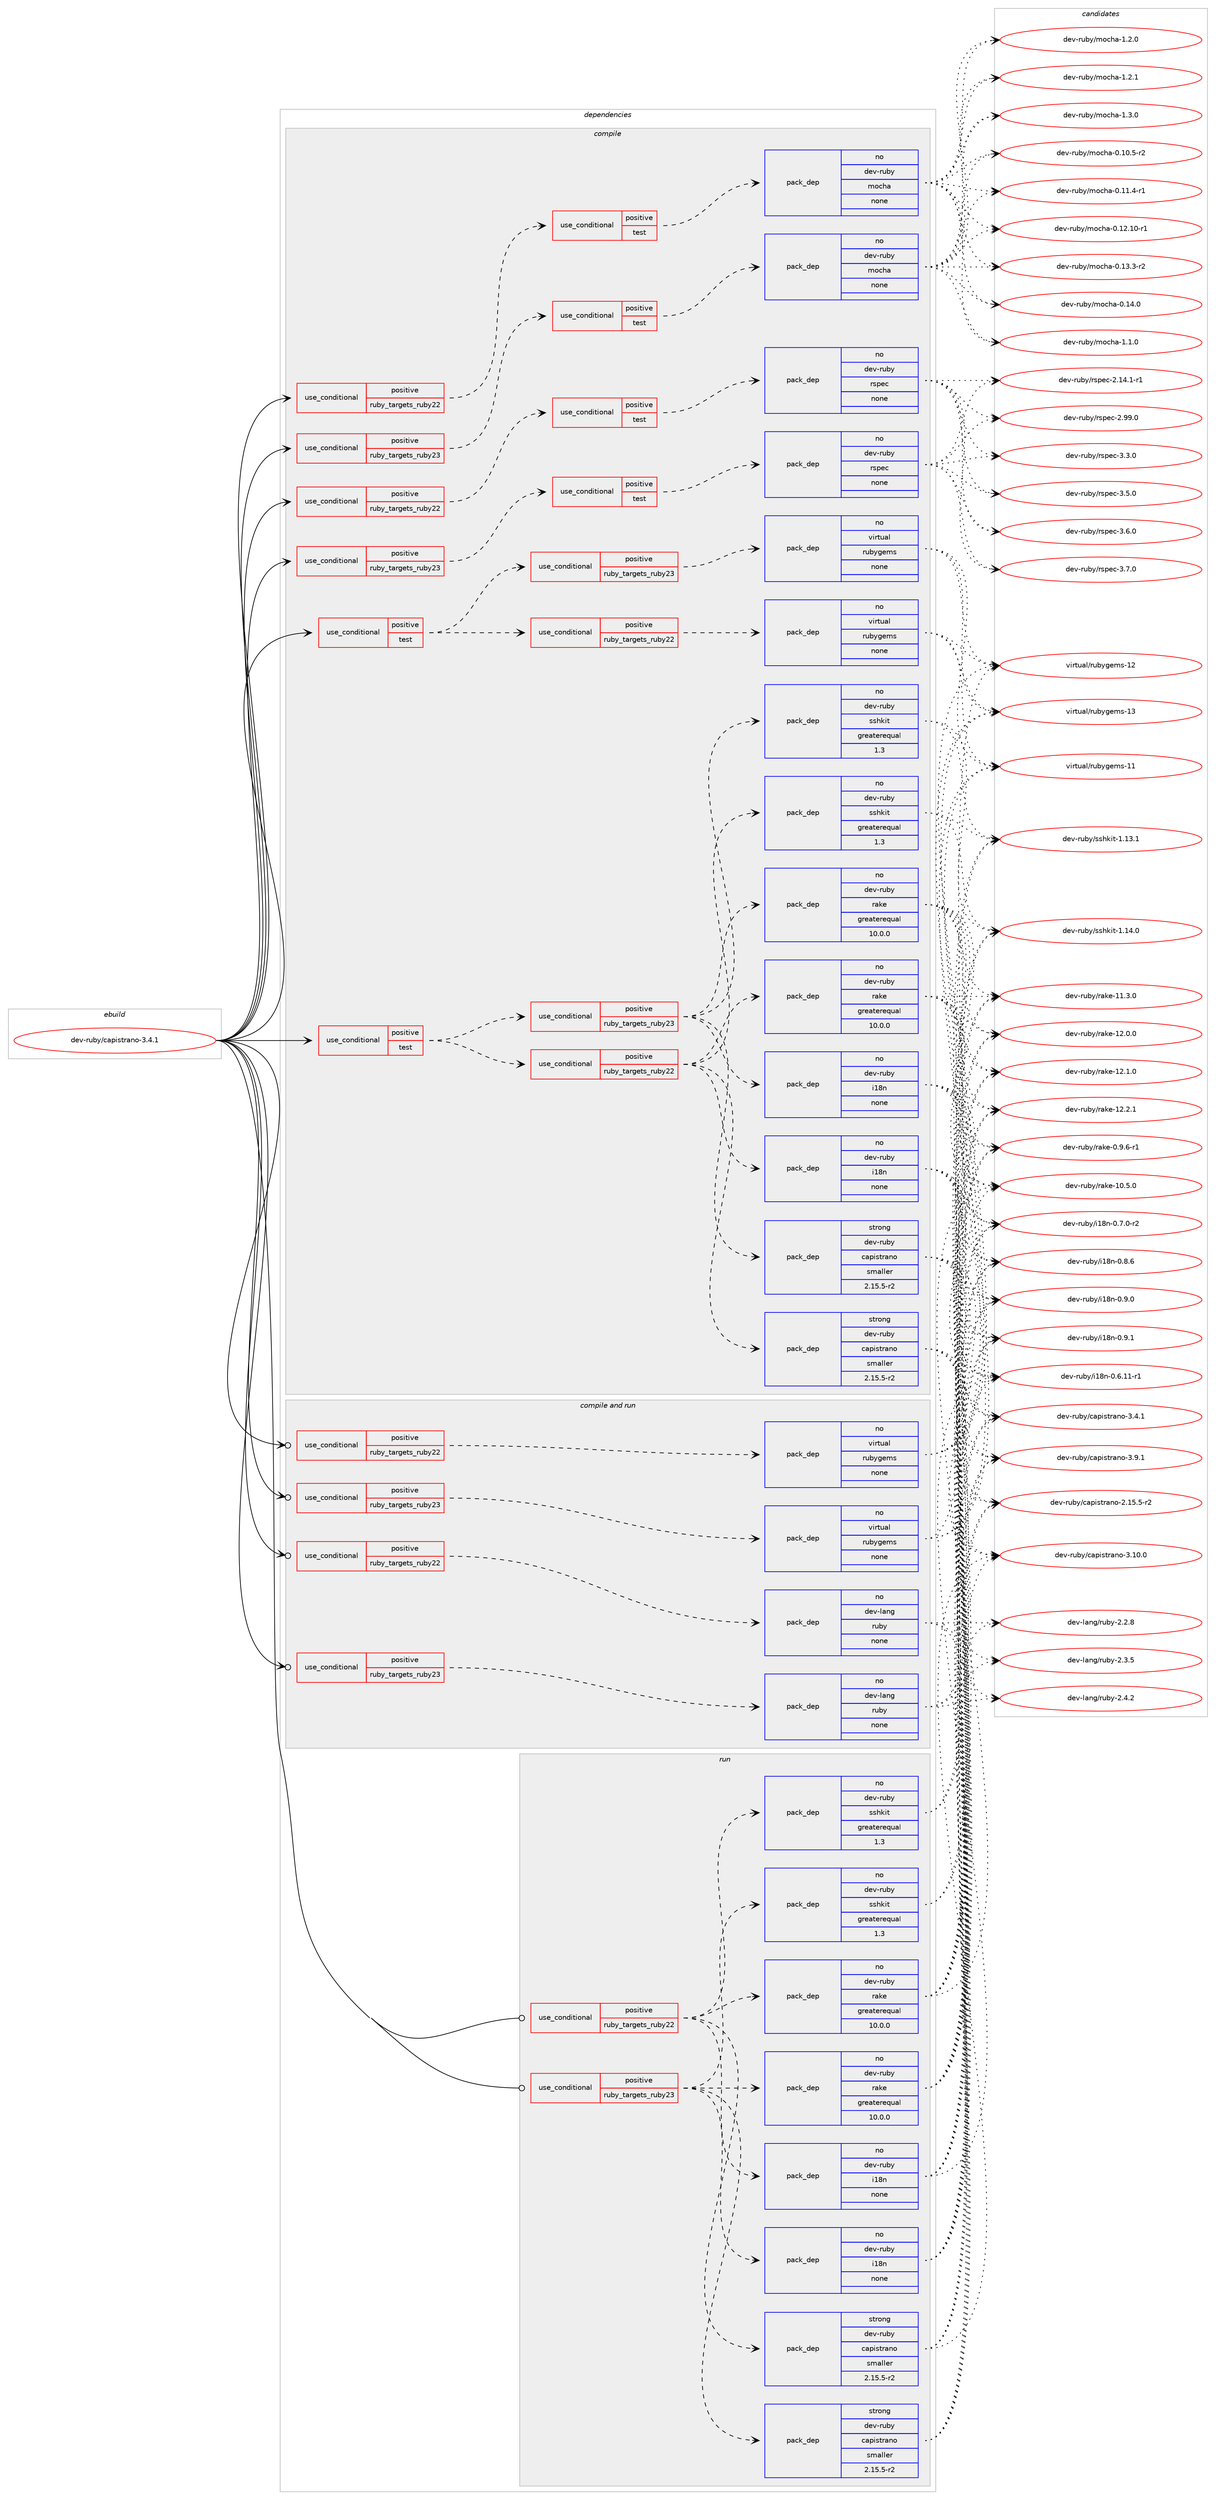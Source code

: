 digraph prolog {

# *************
# Graph options
# *************

newrank=true;
concentrate=true;
compound=true;
graph [rankdir=LR,fontname=Helvetica,fontsize=10,ranksep=1.5];#, ranksep=2.5, nodesep=0.2];
edge  [arrowhead=vee];
node  [fontname=Helvetica,fontsize=10];

# **********
# The ebuild
# **********

subgraph cluster_leftcol {
color=gray;
rank=same;
label=<<i>ebuild</i>>;
id [label="dev-ruby/capistrano-3.4.1", color=red, width=4, href="../dev-ruby/capistrano-3.4.1.svg"];
}

# ****************
# The dependencies
# ****************

subgraph cluster_midcol {
color=gray;
label=<<i>dependencies</i>>;
subgraph cluster_compile {
fillcolor="#eeeeee";
style=filled;
label=<<i>compile</i>>;
subgraph cond53463 {
dependency231636 [label=<<TABLE BORDER="0" CELLBORDER="1" CELLSPACING="0" CELLPADDING="4"><TR><TD ROWSPAN="3" CELLPADDING="10">use_conditional</TD></TR><TR><TD>positive</TD></TR><TR><TD>ruby_targets_ruby22</TD></TR></TABLE>>, shape=none, color=red];
subgraph cond53464 {
dependency231637 [label=<<TABLE BORDER="0" CELLBORDER="1" CELLSPACING="0" CELLPADDING="4"><TR><TD ROWSPAN="3" CELLPADDING="10">use_conditional</TD></TR><TR><TD>positive</TD></TR><TR><TD>test</TD></TR></TABLE>>, shape=none, color=red];
subgraph pack174099 {
dependency231638 [label=<<TABLE BORDER="0" CELLBORDER="1" CELLSPACING="0" CELLPADDING="4" WIDTH="220"><TR><TD ROWSPAN="6" CELLPADDING="30">pack_dep</TD></TR><TR><TD WIDTH="110">no</TD></TR><TR><TD>dev-ruby</TD></TR><TR><TD>mocha</TD></TR><TR><TD>none</TD></TR><TR><TD></TD></TR></TABLE>>, shape=none, color=blue];
}
dependency231637:e -> dependency231638:w [weight=20,style="dashed",arrowhead="vee"];
}
dependency231636:e -> dependency231637:w [weight=20,style="dashed",arrowhead="vee"];
}
id:e -> dependency231636:w [weight=20,style="solid",arrowhead="vee"];
subgraph cond53465 {
dependency231639 [label=<<TABLE BORDER="0" CELLBORDER="1" CELLSPACING="0" CELLPADDING="4"><TR><TD ROWSPAN="3" CELLPADDING="10">use_conditional</TD></TR><TR><TD>positive</TD></TR><TR><TD>ruby_targets_ruby22</TD></TR></TABLE>>, shape=none, color=red];
subgraph cond53466 {
dependency231640 [label=<<TABLE BORDER="0" CELLBORDER="1" CELLSPACING="0" CELLPADDING="4"><TR><TD ROWSPAN="3" CELLPADDING="10">use_conditional</TD></TR><TR><TD>positive</TD></TR><TR><TD>test</TD></TR></TABLE>>, shape=none, color=red];
subgraph pack174100 {
dependency231641 [label=<<TABLE BORDER="0" CELLBORDER="1" CELLSPACING="0" CELLPADDING="4" WIDTH="220"><TR><TD ROWSPAN="6" CELLPADDING="30">pack_dep</TD></TR><TR><TD WIDTH="110">no</TD></TR><TR><TD>dev-ruby</TD></TR><TR><TD>rspec</TD></TR><TR><TD>none</TD></TR><TR><TD></TD></TR></TABLE>>, shape=none, color=blue];
}
dependency231640:e -> dependency231641:w [weight=20,style="dashed",arrowhead="vee"];
}
dependency231639:e -> dependency231640:w [weight=20,style="dashed",arrowhead="vee"];
}
id:e -> dependency231639:w [weight=20,style="solid",arrowhead="vee"];
subgraph cond53467 {
dependency231642 [label=<<TABLE BORDER="0" CELLBORDER="1" CELLSPACING="0" CELLPADDING="4"><TR><TD ROWSPAN="3" CELLPADDING="10">use_conditional</TD></TR><TR><TD>positive</TD></TR><TR><TD>ruby_targets_ruby23</TD></TR></TABLE>>, shape=none, color=red];
subgraph cond53468 {
dependency231643 [label=<<TABLE BORDER="0" CELLBORDER="1" CELLSPACING="0" CELLPADDING="4"><TR><TD ROWSPAN="3" CELLPADDING="10">use_conditional</TD></TR><TR><TD>positive</TD></TR><TR><TD>test</TD></TR></TABLE>>, shape=none, color=red];
subgraph pack174101 {
dependency231644 [label=<<TABLE BORDER="0" CELLBORDER="1" CELLSPACING="0" CELLPADDING="4" WIDTH="220"><TR><TD ROWSPAN="6" CELLPADDING="30">pack_dep</TD></TR><TR><TD WIDTH="110">no</TD></TR><TR><TD>dev-ruby</TD></TR><TR><TD>mocha</TD></TR><TR><TD>none</TD></TR><TR><TD></TD></TR></TABLE>>, shape=none, color=blue];
}
dependency231643:e -> dependency231644:w [weight=20,style="dashed",arrowhead="vee"];
}
dependency231642:e -> dependency231643:w [weight=20,style="dashed",arrowhead="vee"];
}
id:e -> dependency231642:w [weight=20,style="solid",arrowhead="vee"];
subgraph cond53469 {
dependency231645 [label=<<TABLE BORDER="0" CELLBORDER="1" CELLSPACING="0" CELLPADDING="4"><TR><TD ROWSPAN="3" CELLPADDING="10">use_conditional</TD></TR><TR><TD>positive</TD></TR><TR><TD>ruby_targets_ruby23</TD></TR></TABLE>>, shape=none, color=red];
subgraph cond53470 {
dependency231646 [label=<<TABLE BORDER="0" CELLBORDER="1" CELLSPACING="0" CELLPADDING="4"><TR><TD ROWSPAN="3" CELLPADDING="10">use_conditional</TD></TR><TR><TD>positive</TD></TR><TR><TD>test</TD></TR></TABLE>>, shape=none, color=red];
subgraph pack174102 {
dependency231647 [label=<<TABLE BORDER="0" CELLBORDER="1" CELLSPACING="0" CELLPADDING="4" WIDTH="220"><TR><TD ROWSPAN="6" CELLPADDING="30">pack_dep</TD></TR><TR><TD WIDTH="110">no</TD></TR><TR><TD>dev-ruby</TD></TR><TR><TD>rspec</TD></TR><TR><TD>none</TD></TR><TR><TD></TD></TR></TABLE>>, shape=none, color=blue];
}
dependency231646:e -> dependency231647:w [weight=20,style="dashed",arrowhead="vee"];
}
dependency231645:e -> dependency231646:w [weight=20,style="dashed",arrowhead="vee"];
}
id:e -> dependency231645:w [weight=20,style="solid",arrowhead="vee"];
subgraph cond53471 {
dependency231648 [label=<<TABLE BORDER="0" CELLBORDER="1" CELLSPACING="0" CELLPADDING="4"><TR><TD ROWSPAN="3" CELLPADDING="10">use_conditional</TD></TR><TR><TD>positive</TD></TR><TR><TD>test</TD></TR></TABLE>>, shape=none, color=red];
subgraph cond53472 {
dependency231649 [label=<<TABLE BORDER="0" CELLBORDER="1" CELLSPACING="0" CELLPADDING="4"><TR><TD ROWSPAN="3" CELLPADDING="10">use_conditional</TD></TR><TR><TD>positive</TD></TR><TR><TD>ruby_targets_ruby22</TD></TR></TABLE>>, shape=none, color=red];
subgraph pack174103 {
dependency231650 [label=<<TABLE BORDER="0" CELLBORDER="1" CELLSPACING="0" CELLPADDING="4" WIDTH="220"><TR><TD ROWSPAN="6" CELLPADDING="30">pack_dep</TD></TR><TR><TD WIDTH="110">no</TD></TR><TR><TD>dev-ruby</TD></TR><TR><TD>sshkit</TD></TR><TR><TD>greaterequal</TD></TR><TR><TD>1.3</TD></TR></TABLE>>, shape=none, color=blue];
}
dependency231649:e -> dependency231650:w [weight=20,style="dashed",arrowhead="vee"];
subgraph pack174104 {
dependency231651 [label=<<TABLE BORDER="0" CELLBORDER="1" CELLSPACING="0" CELLPADDING="4" WIDTH="220"><TR><TD ROWSPAN="6" CELLPADDING="30">pack_dep</TD></TR><TR><TD WIDTH="110">no</TD></TR><TR><TD>dev-ruby</TD></TR><TR><TD>rake</TD></TR><TR><TD>greaterequal</TD></TR><TR><TD>10.0.0</TD></TR></TABLE>>, shape=none, color=blue];
}
dependency231649:e -> dependency231651:w [weight=20,style="dashed",arrowhead="vee"];
subgraph pack174105 {
dependency231652 [label=<<TABLE BORDER="0" CELLBORDER="1" CELLSPACING="0" CELLPADDING="4" WIDTH="220"><TR><TD ROWSPAN="6" CELLPADDING="30">pack_dep</TD></TR><TR><TD WIDTH="110">no</TD></TR><TR><TD>dev-ruby</TD></TR><TR><TD>i18n</TD></TR><TR><TD>none</TD></TR><TR><TD></TD></TR></TABLE>>, shape=none, color=blue];
}
dependency231649:e -> dependency231652:w [weight=20,style="dashed",arrowhead="vee"];
subgraph pack174106 {
dependency231653 [label=<<TABLE BORDER="0" CELLBORDER="1" CELLSPACING="0" CELLPADDING="4" WIDTH="220"><TR><TD ROWSPAN="6" CELLPADDING="30">pack_dep</TD></TR><TR><TD WIDTH="110">strong</TD></TR><TR><TD>dev-ruby</TD></TR><TR><TD>capistrano</TD></TR><TR><TD>smaller</TD></TR><TR><TD>2.15.5-r2</TD></TR></TABLE>>, shape=none, color=blue];
}
dependency231649:e -> dependency231653:w [weight=20,style="dashed",arrowhead="vee"];
}
dependency231648:e -> dependency231649:w [weight=20,style="dashed",arrowhead="vee"];
subgraph cond53473 {
dependency231654 [label=<<TABLE BORDER="0" CELLBORDER="1" CELLSPACING="0" CELLPADDING="4"><TR><TD ROWSPAN="3" CELLPADDING="10">use_conditional</TD></TR><TR><TD>positive</TD></TR><TR><TD>ruby_targets_ruby23</TD></TR></TABLE>>, shape=none, color=red];
subgraph pack174107 {
dependency231655 [label=<<TABLE BORDER="0" CELLBORDER="1" CELLSPACING="0" CELLPADDING="4" WIDTH="220"><TR><TD ROWSPAN="6" CELLPADDING="30">pack_dep</TD></TR><TR><TD WIDTH="110">no</TD></TR><TR><TD>dev-ruby</TD></TR><TR><TD>sshkit</TD></TR><TR><TD>greaterequal</TD></TR><TR><TD>1.3</TD></TR></TABLE>>, shape=none, color=blue];
}
dependency231654:e -> dependency231655:w [weight=20,style="dashed",arrowhead="vee"];
subgraph pack174108 {
dependency231656 [label=<<TABLE BORDER="0" CELLBORDER="1" CELLSPACING="0" CELLPADDING="4" WIDTH="220"><TR><TD ROWSPAN="6" CELLPADDING="30">pack_dep</TD></TR><TR><TD WIDTH="110">no</TD></TR><TR><TD>dev-ruby</TD></TR><TR><TD>rake</TD></TR><TR><TD>greaterequal</TD></TR><TR><TD>10.0.0</TD></TR></TABLE>>, shape=none, color=blue];
}
dependency231654:e -> dependency231656:w [weight=20,style="dashed",arrowhead="vee"];
subgraph pack174109 {
dependency231657 [label=<<TABLE BORDER="0" CELLBORDER="1" CELLSPACING="0" CELLPADDING="4" WIDTH="220"><TR><TD ROWSPAN="6" CELLPADDING="30">pack_dep</TD></TR><TR><TD WIDTH="110">no</TD></TR><TR><TD>dev-ruby</TD></TR><TR><TD>i18n</TD></TR><TR><TD>none</TD></TR><TR><TD></TD></TR></TABLE>>, shape=none, color=blue];
}
dependency231654:e -> dependency231657:w [weight=20,style="dashed",arrowhead="vee"];
subgraph pack174110 {
dependency231658 [label=<<TABLE BORDER="0" CELLBORDER="1" CELLSPACING="0" CELLPADDING="4" WIDTH="220"><TR><TD ROWSPAN="6" CELLPADDING="30">pack_dep</TD></TR><TR><TD WIDTH="110">strong</TD></TR><TR><TD>dev-ruby</TD></TR><TR><TD>capistrano</TD></TR><TR><TD>smaller</TD></TR><TR><TD>2.15.5-r2</TD></TR></TABLE>>, shape=none, color=blue];
}
dependency231654:e -> dependency231658:w [weight=20,style="dashed",arrowhead="vee"];
}
dependency231648:e -> dependency231654:w [weight=20,style="dashed",arrowhead="vee"];
}
id:e -> dependency231648:w [weight=20,style="solid",arrowhead="vee"];
subgraph cond53474 {
dependency231659 [label=<<TABLE BORDER="0" CELLBORDER="1" CELLSPACING="0" CELLPADDING="4"><TR><TD ROWSPAN="3" CELLPADDING="10">use_conditional</TD></TR><TR><TD>positive</TD></TR><TR><TD>test</TD></TR></TABLE>>, shape=none, color=red];
subgraph cond53475 {
dependency231660 [label=<<TABLE BORDER="0" CELLBORDER="1" CELLSPACING="0" CELLPADDING="4"><TR><TD ROWSPAN="3" CELLPADDING="10">use_conditional</TD></TR><TR><TD>positive</TD></TR><TR><TD>ruby_targets_ruby22</TD></TR></TABLE>>, shape=none, color=red];
subgraph pack174111 {
dependency231661 [label=<<TABLE BORDER="0" CELLBORDER="1" CELLSPACING="0" CELLPADDING="4" WIDTH="220"><TR><TD ROWSPAN="6" CELLPADDING="30">pack_dep</TD></TR><TR><TD WIDTH="110">no</TD></TR><TR><TD>virtual</TD></TR><TR><TD>rubygems</TD></TR><TR><TD>none</TD></TR><TR><TD></TD></TR></TABLE>>, shape=none, color=blue];
}
dependency231660:e -> dependency231661:w [weight=20,style="dashed",arrowhead="vee"];
}
dependency231659:e -> dependency231660:w [weight=20,style="dashed",arrowhead="vee"];
subgraph cond53476 {
dependency231662 [label=<<TABLE BORDER="0" CELLBORDER="1" CELLSPACING="0" CELLPADDING="4"><TR><TD ROWSPAN="3" CELLPADDING="10">use_conditional</TD></TR><TR><TD>positive</TD></TR><TR><TD>ruby_targets_ruby23</TD></TR></TABLE>>, shape=none, color=red];
subgraph pack174112 {
dependency231663 [label=<<TABLE BORDER="0" CELLBORDER="1" CELLSPACING="0" CELLPADDING="4" WIDTH="220"><TR><TD ROWSPAN="6" CELLPADDING="30">pack_dep</TD></TR><TR><TD WIDTH="110">no</TD></TR><TR><TD>virtual</TD></TR><TR><TD>rubygems</TD></TR><TR><TD>none</TD></TR><TR><TD></TD></TR></TABLE>>, shape=none, color=blue];
}
dependency231662:e -> dependency231663:w [weight=20,style="dashed",arrowhead="vee"];
}
dependency231659:e -> dependency231662:w [weight=20,style="dashed",arrowhead="vee"];
}
id:e -> dependency231659:w [weight=20,style="solid",arrowhead="vee"];
}
subgraph cluster_compileandrun {
fillcolor="#eeeeee";
style=filled;
label=<<i>compile and run</i>>;
subgraph cond53477 {
dependency231664 [label=<<TABLE BORDER="0" CELLBORDER="1" CELLSPACING="0" CELLPADDING="4"><TR><TD ROWSPAN="3" CELLPADDING="10">use_conditional</TD></TR><TR><TD>positive</TD></TR><TR><TD>ruby_targets_ruby22</TD></TR></TABLE>>, shape=none, color=red];
subgraph pack174113 {
dependency231665 [label=<<TABLE BORDER="0" CELLBORDER="1" CELLSPACING="0" CELLPADDING="4" WIDTH="220"><TR><TD ROWSPAN="6" CELLPADDING="30">pack_dep</TD></TR><TR><TD WIDTH="110">no</TD></TR><TR><TD>dev-lang</TD></TR><TR><TD>ruby</TD></TR><TR><TD>none</TD></TR><TR><TD></TD></TR></TABLE>>, shape=none, color=blue];
}
dependency231664:e -> dependency231665:w [weight=20,style="dashed",arrowhead="vee"];
}
id:e -> dependency231664:w [weight=20,style="solid",arrowhead="odotvee"];
subgraph cond53478 {
dependency231666 [label=<<TABLE BORDER="0" CELLBORDER="1" CELLSPACING="0" CELLPADDING="4"><TR><TD ROWSPAN="3" CELLPADDING="10">use_conditional</TD></TR><TR><TD>positive</TD></TR><TR><TD>ruby_targets_ruby22</TD></TR></TABLE>>, shape=none, color=red];
subgraph pack174114 {
dependency231667 [label=<<TABLE BORDER="0" CELLBORDER="1" CELLSPACING="0" CELLPADDING="4" WIDTH="220"><TR><TD ROWSPAN="6" CELLPADDING="30">pack_dep</TD></TR><TR><TD WIDTH="110">no</TD></TR><TR><TD>virtual</TD></TR><TR><TD>rubygems</TD></TR><TR><TD>none</TD></TR><TR><TD></TD></TR></TABLE>>, shape=none, color=blue];
}
dependency231666:e -> dependency231667:w [weight=20,style="dashed",arrowhead="vee"];
}
id:e -> dependency231666:w [weight=20,style="solid",arrowhead="odotvee"];
subgraph cond53479 {
dependency231668 [label=<<TABLE BORDER="0" CELLBORDER="1" CELLSPACING="0" CELLPADDING="4"><TR><TD ROWSPAN="3" CELLPADDING="10">use_conditional</TD></TR><TR><TD>positive</TD></TR><TR><TD>ruby_targets_ruby23</TD></TR></TABLE>>, shape=none, color=red];
subgraph pack174115 {
dependency231669 [label=<<TABLE BORDER="0" CELLBORDER="1" CELLSPACING="0" CELLPADDING="4" WIDTH="220"><TR><TD ROWSPAN="6" CELLPADDING="30">pack_dep</TD></TR><TR><TD WIDTH="110">no</TD></TR><TR><TD>dev-lang</TD></TR><TR><TD>ruby</TD></TR><TR><TD>none</TD></TR><TR><TD></TD></TR></TABLE>>, shape=none, color=blue];
}
dependency231668:e -> dependency231669:w [weight=20,style="dashed",arrowhead="vee"];
}
id:e -> dependency231668:w [weight=20,style="solid",arrowhead="odotvee"];
subgraph cond53480 {
dependency231670 [label=<<TABLE BORDER="0" CELLBORDER="1" CELLSPACING="0" CELLPADDING="4"><TR><TD ROWSPAN="3" CELLPADDING="10">use_conditional</TD></TR><TR><TD>positive</TD></TR><TR><TD>ruby_targets_ruby23</TD></TR></TABLE>>, shape=none, color=red];
subgraph pack174116 {
dependency231671 [label=<<TABLE BORDER="0" CELLBORDER="1" CELLSPACING="0" CELLPADDING="4" WIDTH="220"><TR><TD ROWSPAN="6" CELLPADDING="30">pack_dep</TD></TR><TR><TD WIDTH="110">no</TD></TR><TR><TD>virtual</TD></TR><TR><TD>rubygems</TD></TR><TR><TD>none</TD></TR><TR><TD></TD></TR></TABLE>>, shape=none, color=blue];
}
dependency231670:e -> dependency231671:w [weight=20,style="dashed",arrowhead="vee"];
}
id:e -> dependency231670:w [weight=20,style="solid",arrowhead="odotvee"];
}
subgraph cluster_run {
fillcolor="#eeeeee";
style=filled;
label=<<i>run</i>>;
subgraph cond53481 {
dependency231672 [label=<<TABLE BORDER="0" CELLBORDER="1" CELLSPACING="0" CELLPADDING="4"><TR><TD ROWSPAN="3" CELLPADDING="10">use_conditional</TD></TR><TR><TD>positive</TD></TR><TR><TD>ruby_targets_ruby22</TD></TR></TABLE>>, shape=none, color=red];
subgraph pack174117 {
dependency231673 [label=<<TABLE BORDER="0" CELLBORDER="1" CELLSPACING="0" CELLPADDING="4" WIDTH="220"><TR><TD ROWSPAN="6" CELLPADDING="30">pack_dep</TD></TR><TR><TD WIDTH="110">no</TD></TR><TR><TD>dev-ruby</TD></TR><TR><TD>sshkit</TD></TR><TR><TD>greaterequal</TD></TR><TR><TD>1.3</TD></TR></TABLE>>, shape=none, color=blue];
}
dependency231672:e -> dependency231673:w [weight=20,style="dashed",arrowhead="vee"];
subgraph pack174118 {
dependency231674 [label=<<TABLE BORDER="0" CELLBORDER="1" CELLSPACING="0" CELLPADDING="4" WIDTH="220"><TR><TD ROWSPAN="6" CELLPADDING="30">pack_dep</TD></TR><TR><TD WIDTH="110">no</TD></TR><TR><TD>dev-ruby</TD></TR><TR><TD>rake</TD></TR><TR><TD>greaterequal</TD></TR><TR><TD>10.0.0</TD></TR></TABLE>>, shape=none, color=blue];
}
dependency231672:e -> dependency231674:w [weight=20,style="dashed",arrowhead="vee"];
subgraph pack174119 {
dependency231675 [label=<<TABLE BORDER="0" CELLBORDER="1" CELLSPACING="0" CELLPADDING="4" WIDTH="220"><TR><TD ROWSPAN="6" CELLPADDING="30">pack_dep</TD></TR><TR><TD WIDTH="110">no</TD></TR><TR><TD>dev-ruby</TD></TR><TR><TD>i18n</TD></TR><TR><TD>none</TD></TR><TR><TD></TD></TR></TABLE>>, shape=none, color=blue];
}
dependency231672:e -> dependency231675:w [weight=20,style="dashed",arrowhead="vee"];
subgraph pack174120 {
dependency231676 [label=<<TABLE BORDER="0" CELLBORDER="1" CELLSPACING="0" CELLPADDING="4" WIDTH="220"><TR><TD ROWSPAN="6" CELLPADDING="30">pack_dep</TD></TR><TR><TD WIDTH="110">strong</TD></TR><TR><TD>dev-ruby</TD></TR><TR><TD>capistrano</TD></TR><TR><TD>smaller</TD></TR><TR><TD>2.15.5-r2</TD></TR></TABLE>>, shape=none, color=blue];
}
dependency231672:e -> dependency231676:w [weight=20,style="dashed",arrowhead="vee"];
}
id:e -> dependency231672:w [weight=20,style="solid",arrowhead="odot"];
subgraph cond53482 {
dependency231677 [label=<<TABLE BORDER="0" CELLBORDER="1" CELLSPACING="0" CELLPADDING="4"><TR><TD ROWSPAN="3" CELLPADDING="10">use_conditional</TD></TR><TR><TD>positive</TD></TR><TR><TD>ruby_targets_ruby23</TD></TR></TABLE>>, shape=none, color=red];
subgraph pack174121 {
dependency231678 [label=<<TABLE BORDER="0" CELLBORDER="1" CELLSPACING="0" CELLPADDING="4" WIDTH="220"><TR><TD ROWSPAN="6" CELLPADDING="30">pack_dep</TD></TR><TR><TD WIDTH="110">no</TD></TR><TR><TD>dev-ruby</TD></TR><TR><TD>sshkit</TD></TR><TR><TD>greaterequal</TD></TR><TR><TD>1.3</TD></TR></TABLE>>, shape=none, color=blue];
}
dependency231677:e -> dependency231678:w [weight=20,style="dashed",arrowhead="vee"];
subgraph pack174122 {
dependency231679 [label=<<TABLE BORDER="0" CELLBORDER="1" CELLSPACING="0" CELLPADDING="4" WIDTH="220"><TR><TD ROWSPAN="6" CELLPADDING="30">pack_dep</TD></TR><TR><TD WIDTH="110">no</TD></TR><TR><TD>dev-ruby</TD></TR><TR><TD>rake</TD></TR><TR><TD>greaterequal</TD></TR><TR><TD>10.0.0</TD></TR></TABLE>>, shape=none, color=blue];
}
dependency231677:e -> dependency231679:w [weight=20,style="dashed",arrowhead="vee"];
subgraph pack174123 {
dependency231680 [label=<<TABLE BORDER="0" CELLBORDER="1" CELLSPACING="0" CELLPADDING="4" WIDTH="220"><TR><TD ROWSPAN="6" CELLPADDING="30">pack_dep</TD></TR><TR><TD WIDTH="110">no</TD></TR><TR><TD>dev-ruby</TD></TR><TR><TD>i18n</TD></TR><TR><TD>none</TD></TR><TR><TD></TD></TR></TABLE>>, shape=none, color=blue];
}
dependency231677:e -> dependency231680:w [weight=20,style="dashed",arrowhead="vee"];
subgraph pack174124 {
dependency231681 [label=<<TABLE BORDER="0" CELLBORDER="1" CELLSPACING="0" CELLPADDING="4" WIDTH="220"><TR><TD ROWSPAN="6" CELLPADDING="30">pack_dep</TD></TR><TR><TD WIDTH="110">strong</TD></TR><TR><TD>dev-ruby</TD></TR><TR><TD>capistrano</TD></TR><TR><TD>smaller</TD></TR><TR><TD>2.15.5-r2</TD></TR></TABLE>>, shape=none, color=blue];
}
dependency231677:e -> dependency231681:w [weight=20,style="dashed",arrowhead="vee"];
}
id:e -> dependency231677:w [weight=20,style="solid",arrowhead="odot"];
}
}

# **************
# The candidates
# **************

subgraph cluster_choices {
rank=same;
color=gray;
label=<<i>candidates</i>>;

subgraph choice174099 {
color=black;
nodesep=1;
choice1001011184511411798121471091119910497454846494846534511450 [label="dev-ruby/mocha-0.10.5-r2", color=red, width=4,href="../dev-ruby/mocha-0.10.5-r2.svg"];
choice1001011184511411798121471091119910497454846494946524511449 [label="dev-ruby/mocha-0.11.4-r1", color=red, width=4,href="../dev-ruby/mocha-0.11.4-r1.svg"];
choice100101118451141179812147109111991049745484649504649484511449 [label="dev-ruby/mocha-0.12.10-r1", color=red, width=4,href="../dev-ruby/mocha-0.12.10-r1.svg"];
choice1001011184511411798121471091119910497454846495146514511450 [label="dev-ruby/mocha-0.13.3-r2", color=red, width=4,href="../dev-ruby/mocha-0.13.3-r2.svg"];
choice100101118451141179812147109111991049745484649524648 [label="dev-ruby/mocha-0.14.0", color=red, width=4,href="../dev-ruby/mocha-0.14.0.svg"];
choice1001011184511411798121471091119910497454946494648 [label="dev-ruby/mocha-1.1.0", color=red, width=4,href="../dev-ruby/mocha-1.1.0.svg"];
choice1001011184511411798121471091119910497454946504648 [label="dev-ruby/mocha-1.2.0", color=red, width=4,href="../dev-ruby/mocha-1.2.0.svg"];
choice1001011184511411798121471091119910497454946504649 [label="dev-ruby/mocha-1.2.1", color=red, width=4,href="../dev-ruby/mocha-1.2.1.svg"];
choice1001011184511411798121471091119910497454946514648 [label="dev-ruby/mocha-1.3.0", color=red, width=4,href="../dev-ruby/mocha-1.3.0.svg"];
dependency231638:e -> choice1001011184511411798121471091119910497454846494846534511450:w [style=dotted,weight="100"];
dependency231638:e -> choice1001011184511411798121471091119910497454846494946524511449:w [style=dotted,weight="100"];
dependency231638:e -> choice100101118451141179812147109111991049745484649504649484511449:w [style=dotted,weight="100"];
dependency231638:e -> choice1001011184511411798121471091119910497454846495146514511450:w [style=dotted,weight="100"];
dependency231638:e -> choice100101118451141179812147109111991049745484649524648:w [style=dotted,weight="100"];
dependency231638:e -> choice1001011184511411798121471091119910497454946494648:w [style=dotted,weight="100"];
dependency231638:e -> choice1001011184511411798121471091119910497454946504648:w [style=dotted,weight="100"];
dependency231638:e -> choice1001011184511411798121471091119910497454946504649:w [style=dotted,weight="100"];
dependency231638:e -> choice1001011184511411798121471091119910497454946514648:w [style=dotted,weight="100"];
}
subgraph choice174100 {
color=black;
nodesep=1;
choice10010111845114117981214711411511210199455046495246494511449 [label="dev-ruby/rspec-2.14.1-r1", color=red, width=4,href="../dev-ruby/rspec-2.14.1-r1.svg"];
choice1001011184511411798121471141151121019945504657574648 [label="dev-ruby/rspec-2.99.0", color=red, width=4,href="../dev-ruby/rspec-2.99.0.svg"];
choice10010111845114117981214711411511210199455146514648 [label="dev-ruby/rspec-3.3.0", color=red, width=4,href="../dev-ruby/rspec-3.3.0.svg"];
choice10010111845114117981214711411511210199455146534648 [label="dev-ruby/rspec-3.5.0", color=red, width=4,href="../dev-ruby/rspec-3.5.0.svg"];
choice10010111845114117981214711411511210199455146544648 [label="dev-ruby/rspec-3.6.0", color=red, width=4,href="../dev-ruby/rspec-3.6.0.svg"];
choice10010111845114117981214711411511210199455146554648 [label="dev-ruby/rspec-3.7.0", color=red, width=4,href="../dev-ruby/rspec-3.7.0.svg"];
dependency231641:e -> choice10010111845114117981214711411511210199455046495246494511449:w [style=dotted,weight="100"];
dependency231641:e -> choice1001011184511411798121471141151121019945504657574648:w [style=dotted,weight="100"];
dependency231641:e -> choice10010111845114117981214711411511210199455146514648:w [style=dotted,weight="100"];
dependency231641:e -> choice10010111845114117981214711411511210199455146534648:w [style=dotted,weight="100"];
dependency231641:e -> choice10010111845114117981214711411511210199455146544648:w [style=dotted,weight="100"];
dependency231641:e -> choice10010111845114117981214711411511210199455146554648:w [style=dotted,weight="100"];
}
subgraph choice174101 {
color=black;
nodesep=1;
choice1001011184511411798121471091119910497454846494846534511450 [label="dev-ruby/mocha-0.10.5-r2", color=red, width=4,href="../dev-ruby/mocha-0.10.5-r2.svg"];
choice1001011184511411798121471091119910497454846494946524511449 [label="dev-ruby/mocha-0.11.4-r1", color=red, width=4,href="../dev-ruby/mocha-0.11.4-r1.svg"];
choice100101118451141179812147109111991049745484649504649484511449 [label="dev-ruby/mocha-0.12.10-r1", color=red, width=4,href="../dev-ruby/mocha-0.12.10-r1.svg"];
choice1001011184511411798121471091119910497454846495146514511450 [label="dev-ruby/mocha-0.13.3-r2", color=red, width=4,href="../dev-ruby/mocha-0.13.3-r2.svg"];
choice100101118451141179812147109111991049745484649524648 [label="dev-ruby/mocha-0.14.0", color=red, width=4,href="../dev-ruby/mocha-0.14.0.svg"];
choice1001011184511411798121471091119910497454946494648 [label="dev-ruby/mocha-1.1.0", color=red, width=4,href="../dev-ruby/mocha-1.1.0.svg"];
choice1001011184511411798121471091119910497454946504648 [label="dev-ruby/mocha-1.2.0", color=red, width=4,href="../dev-ruby/mocha-1.2.0.svg"];
choice1001011184511411798121471091119910497454946504649 [label="dev-ruby/mocha-1.2.1", color=red, width=4,href="../dev-ruby/mocha-1.2.1.svg"];
choice1001011184511411798121471091119910497454946514648 [label="dev-ruby/mocha-1.3.0", color=red, width=4,href="../dev-ruby/mocha-1.3.0.svg"];
dependency231644:e -> choice1001011184511411798121471091119910497454846494846534511450:w [style=dotted,weight="100"];
dependency231644:e -> choice1001011184511411798121471091119910497454846494946524511449:w [style=dotted,weight="100"];
dependency231644:e -> choice100101118451141179812147109111991049745484649504649484511449:w [style=dotted,weight="100"];
dependency231644:e -> choice1001011184511411798121471091119910497454846495146514511450:w [style=dotted,weight="100"];
dependency231644:e -> choice100101118451141179812147109111991049745484649524648:w [style=dotted,weight="100"];
dependency231644:e -> choice1001011184511411798121471091119910497454946494648:w [style=dotted,weight="100"];
dependency231644:e -> choice1001011184511411798121471091119910497454946504648:w [style=dotted,weight="100"];
dependency231644:e -> choice1001011184511411798121471091119910497454946504649:w [style=dotted,weight="100"];
dependency231644:e -> choice1001011184511411798121471091119910497454946514648:w [style=dotted,weight="100"];
}
subgraph choice174102 {
color=black;
nodesep=1;
choice10010111845114117981214711411511210199455046495246494511449 [label="dev-ruby/rspec-2.14.1-r1", color=red, width=4,href="../dev-ruby/rspec-2.14.1-r1.svg"];
choice1001011184511411798121471141151121019945504657574648 [label="dev-ruby/rspec-2.99.0", color=red, width=4,href="../dev-ruby/rspec-2.99.0.svg"];
choice10010111845114117981214711411511210199455146514648 [label="dev-ruby/rspec-3.3.0", color=red, width=4,href="../dev-ruby/rspec-3.3.0.svg"];
choice10010111845114117981214711411511210199455146534648 [label="dev-ruby/rspec-3.5.0", color=red, width=4,href="../dev-ruby/rspec-3.5.0.svg"];
choice10010111845114117981214711411511210199455146544648 [label="dev-ruby/rspec-3.6.0", color=red, width=4,href="../dev-ruby/rspec-3.6.0.svg"];
choice10010111845114117981214711411511210199455146554648 [label="dev-ruby/rspec-3.7.0", color=red, width=4,href="../dev-ruby/rspec-3.7.0.svg"];
dependency231647:e -> choice10010111845114117981214711411511210199455046495246494511449:w [style=dotted,weight="100"];
dependency231647:e -> choice1001011184511411798121471141151121019945504657574648:w [style=dotted,weight="100"];
dependency231647:e -> choice10010111845114117981214711411511210199455146514648:w [style=dotted,weight="100"];
dependency231647:e -> choice10010111845114117981214711411511210199455146534648:w [style=dotted,weight="100"];
dependency231647:e -> choice10010111845114117981214711411511210199455146544648:w [style=dotted,weight="100"];
dependency231647:e -> choice10010111845114117981214711411511210199455146554648:w [style=dotted,weight="100"];
}
subgraph choice174103 {
color=black;
nodesep=1;
choice10010111845114117981214711511510410710511645494649514649 [label="dev-ruby/sshkit-1.13.1", color=red, width=4,href="../dev-ruby/sshkit-1.13.1.svg"];
choice10010111845114117981214711511510410710511645494649524648 [label="dev-ruby/sshkit-1.14.0", color=red, width=4,href="../dev-ruby/sshkit-1.14.0.svg"];
dependency231650:e -> choice10010111845114117981214711511510410710511645494649514649:w [style=dotted,weight="100"];
dependency231650:e -> choice10010111845114117981214711511510410710511645494649524648:w [style=dotted,weight="100"];
}
subgraph choice174104 {
color=black;
nodesep=1;
choice100101118451141179812147114971071014548465746544511449 [label="dev-ruby/rake-0.9.6-r1", color=red, width=4,href="../dev-ruby/rake-0.9.6-r1.svg"];
choice1001011184511411798121471149710710145494846534648 [label="dev-ruby/rake-10.5.0", color=red, width=4,href="../dev-ruby/rake-10.5.0.svg"];
choice1001011184511411798121471149710710145494946514648 [label="dev-ruby/rake-11.3.0", color=red, width=4,href="../dev-ruby/rake-11.3.0.svg"];
choice1001011184511411798121471149710710145495046484648 [label="dev-ruby/rake-12.0.0", color=red, width=4,href="../dev-ruby/rake-12.0.0.svg"];
choice1001011184511411798121471149710710145495046494648 [label="dev-ruby/rake-12.1.0", color=red, width=4,href="../dev-ruby/rake-12.1.0.svg"];
choice1001011184511411798121471149710710145495046504649 [label="dev-ruby/rake-12.2.1", color=red, width=4,href="../dev-ruby/rake-12.2.1.svg"];
dependency231651:e -> choice100101118451141179812147114971071014548465746544511449:w [style=dotted,weight="100"];
dependency231651:e -> choice1001011184511411798121471149710710145494846534648:w [style=dotted,weight="100"];
dependency231651:e -> choice1001011184511411798121471149710710145494946514648:w [style=dotted,weight="100"];
dependency231651:e -> choice1001011184511411798121471149710710145495046484648:w [style=dotted,weight="100"];
dependency231651:e -> choice1001011184511411798121471149710710145495046494648:w [style=dotted,weight="100"];
dependency231651:e -> choice1001011184511411798121471149710710145495046504649:w [style=dotted,weight="100"];
}
subgraph choice174105 {
color=black;
nodesep=1;
choice1001011184511411798121471054956110454846544649494511449 [label="dev-ruby/i18n-0.6.11-r1", color=red, width=4,href="../dev-ruby/i18n-0.6.11-r1.svg"];
choice10010111845114117981214710549561104548465546484511450 [label="dev-ruby/i18n-0.7.0-r2", color=red, width=4,href="../dev-ruby/i18n-0.7.0-r2.svg"];
choice1001011184511411798121471054956110454846564654 [label="dev-ruby/i18n-0.8.6", color=red, width=4,href="../dev-ruby/i18n-0.8.6.svg"];
choice1001011184511411798121471054956110454846574648 [label="dev-ruby/i18n-0.9.0", color=red, width=4,href="../dev-ruby/i18n-0.9.0.svg"];
choice1001011184511411798121471054956110454846574649 [label="dev-ruby/i18n-0.9.1", color=red, width=4,href="../dev-ruby/i18n-0.9.1.svg"];
dependency231652:e -> choice1001011184511411798121471054956110454846544649494511449:w [style=dotted,weight="100"];
dependency231652:e -> choice10010111845114117981214710549561104548465546484511450:w [style=dotted,weight="100"];
dependency231652:e -> choice1001011184511411798121471054956110454846564654:w [style=dotted,weight="100"];
dependency231652:e -> choice1001011184511411798121471054956110454846574648:w [style=dotted,weight="100"];
dependency231652:e -> choice1001011184511411798121471054956110454846574649:w [style=dotted,weight="100"];
}
subgraph choice174106 {
color=black;
nodesep=1;
choice100101118451141179812147999711210511511611497110111455046495346534511450 [label="dev-ruby/capistrano-2.15.5-r2", color=red, width=4,href="../dev-ruby/capistrano-2.15.5-r2.svg"];
choice10010111845114117981214799971121051151161149711011145514649484648 [label="dev-ruby/capistrano-3.10.0", color=red, width=4,href="../dev-ruby/capistrano-3.10.0.svg"];
choice100101118451141179812147999711210511511611497110111455146524649 [label="dev-ruby/capistrano-3.4.1", color=red, width=4,href="../dev-ruby/capistrano-3.4.1.svg"];
choice100101118451141179812147999711210511511611497110111455146574649 [label="dev-ruby/capistrano-3.9.1", color=red, width=4,href="../dev-ruby/capistrano-3.9.1.svg"];
dependency231653:e -> choice100101118451141179812147999711210511511611497110111455046495346534511450:w [style=dotted,weight="100"];
dependency231653:e -> choice10010111845114117981214799971121051151161149711011145514649484648:w [style=dotted,weight="100"];
dependency231653:e -> choice100101118451141179812147999711210511511611497110111455146524649:w [style=dotted,weight="100"];
dependency231653:e -> choice100101118451141179812147999711210511511611497110111455146574649:w [style=dotted,weight="100"];
}
subgraph choice174107 {
color=black;
nodesep=1;
choice10010111845114117981214711511510410710511645494649514649 [label="dev-ruby/sshkit-1.13.1", color=red, width=4,href="../dev-ruby/sshkit-1.13.1.svg"];
choice10010111845114117981214711511510410710511645494649524648 [label="dev-ruby/sshkit-1.14.0", color=red, width=4,href="../dev-ruby/sshkit-1.14.0.svg"];
dependency231655:e -> choice10010111845114117981214711511510410710511645494649514649:w [style=dotted,weight="100"];
dependency231655:e -> choice10010111845114117981214711511510410710511645494649524648:w [style=dotted,weight="100"];
}
subgraph choice174108 {
color=black;
nodesep=1;
choice100101118451141179812147114971071014548465746544511449 [label="dev-ruby/rake-0.9.6-r1", color=red, width=4,href="../dev-ruby/rake-0.9.6-r1.svg"];
choice1001011184511411798121471149710710145494846534648 [label="dev-ruby/rake-10.5.0", color=red, width=4,href="../dev-ruby/rake-10.5.0.svg"];
choice1001011184511411798121471149710710145494946514648 [label="dev-ruby/rake-11.3.0", color=red, width=4,href="../dev-ruby/rake-11.3.0.svg"];
choice1001011184511411798121471149710710145495046484648 [label="dev-ruby/rake-12.0.0", color=red, width=4,href="../dev-ruby/rake-12.0.0.svg"];
choice1001011184511411798121471149710710145495046494648 [label="dev-ruby/rake-12.1.0", color=red, width=4,href="../dev-ruby/rake-12.1.0.svg"];
choice1001011184511411798121471149710710145495046504649 [label="dev-ruby/rake-12.2.1", color=red, width=4,href="../dev-ruby/rake-12.2.1.svg"];
dependency231656:e -> choice100101118451141179812147114971071014548465746544511449:w [style=dotted,weight="100"];
dependency231656:e -> choice1001011184511411798121471149710710145494846534648:w [style=dotted,weight="100"];
dependency231656:e -> choice1001011184511411798121471149710710145494946514648:w [style=dotted,weight="100"];
dependency231656:e -> choice1001011184511411798121471149710710145495046484648:w [style=dotted,weight="100"];
dependency231656:e -> choice1001011184511411798121471149710710145495046494648:w [style=dotted,weight="100"];
dependency231656:e -> choice1001011184511411798121471149710710145495046504649:w [style=dotted,weight="100"];
}
subgraph choice174109 {
color=black;
nodesep=1;
choice1001011184511411798121471054956110454846544649494511449 [label="dev-ruby/i18n-0.6.11-r1", color=red, width=4,href="../dev-ruby/i18n-0.6.11-r1.svg"];
choice10010111845114117981214710549561104548465546484511450 [label="dev-ruby/i18n-0.7.0-r2", color=red, width=4,href="../dev-ruby/i18n-0.7.0-r2.svg"];
choice1001011184511411798121471054956110454846564654 [label="dev-ruby/i18n-0.8.6", color=red, width=4,href="../dev-ruby/i18n-0.8.6.svg"];
choice1001011184511411798121471054956110454846574648 [label="dev-ruby/i18n-0.9.0", color=red, width=4,href="../dev-ruby/i18n-0.9.0.svg"];
choice1001011184511411798121471054956110454846574649 [label="dev-ruby/i18n-0.9.1", color=red, width=4,href="../dev-ruby/i18n-0.9.1.svg"];
dependency231657:e -> choice1001011184511411798121471054956110454846544649494511449:w [style=dotted,weight="100"];
dependency231657:e -> choice10010111845114117981214710549561104548465546484511450:w [style=dotted,weight="100"];
dependency231657:e -> choice1001011184511411798121471054956110454846564654:w [style=dotted,weight="100"];
dependency231657:e -> choice1001011184511411798121471054956110454846574648:w [style=dotted,weight="100"];
dependency231657:e -> choice1001011184511411798121471054956110454846574649:w [style=dotted,weight="100"];
}
subgraph choice174110 {
color=black;
nodesep=1;
choice100101118451141179812147999711210511511611497110111455046495346534511450 [label="dev-ruby/capistrano-2.15.5-r2", color=red, width=4,href="../dev-ruby/capistrano-2.15.5-r2.svg"];
choice10010111845114117981214799971121051151161149711011145514649484648 [label="dev-ruby/capistrano-3.10.0", color=red, width=4,href="../dev-ruby/capistrano-3.10.0.svg"];
choice100101118451141179812147999711210511511611497110111455146524649 [label="dev-ruby/capistrano-3.4.1", color=red, width=4,href="../dev-ruby/capistrano-3.4.1.svg"];
choice100101118451141179812147999711210511511611497110111455146574649 [label="dev-ruby/capistrano-3.9.1", color=red, width=4,href="../dev-ruby/capistrano-3.9.1.svg"];
dependency231658:e -> choice100101118451141179812147999711210511511611497110111455046495346534511450:w [style=dotted,weight="100"];
dependency231658:e -> choice10010111845114117981214799971121051151161149711011145514649484648:w [style=dotted,weight="100"];
dependency231658:e -> choice100101118451141179812147999711210511511611497110111455146524649:w [style=dotted,weight="100"];
dependency231658:e -> choice100101118451141179812147999711210511511611497110111455146574649:w [style=dotted,weight="100"];
}
subgraph choice174111 {
color=black;
nodesep=1;
choice118105114116117971084711411798121103101109115454949 [label="virtual/rubygems-11", color=red, width=4,href="../virtual/rubygems-11.svg"];
choice118105114116117971084711411798121103101109115454950 [label="virtual/rubygems-12", color=red, width=4,href="../virtual/rubygems-12.svg"];
choice118105114116117971084711411798121103101109115454951 [label="virtual/rubygems-13", color=red, width=4,href="../virtual/rubygems-13.svg"];
dependency231661:e -> choice118105114116117971084711411798121103101109115454949:w [style=dotted,weight="100"];
dependency231661:e -> choice118105114116117971084711411798121103101109115454950:w [style=dotted,weight="100"];
dependency231661:e -> choice118105114116117971084711411798121103101109115454951:w [style=dotted,weight="100"];
}
subgraph choice174112 {
color=black;
nodesep=1;
choice118105114116117971084711411798121103101109115454949 [label="virtual/rubygems-11", color=red, width=4,href="../virtual/rubygems-11.svg"];
choice118105114116117971084711411798121103101109115454950 [label="virtual/rubygems-12", color=red, width=4,href="../virtual/rubygems-12.svg"];
choice118105114116117971084711411798121103101109115454951 [label="virtual/rubygems-13", color=red, width=4,href="../virtual/rubygems-13.svg"];
dependency231663:e -> choice118105114116117971084711411798121103101109115454949:w [style=dotted,weight="100"];
dependency231663:e -> choice118105114116117971084711411798121103101109115454950:w [style=dotted,weight="100"];
dependency231663:e -> choice118105114116117971084711411798121103101109115454951:w [style=dotted,weight="100"];
}
subgraph choice174113 {
color=black;
nodesep=1;
choice10010111845108971101034711411798121455046504656 [label="dev-lang/ruby-2.2.8", color=red, width=4,href="../dev-lang/ruby-2.2.8.svg"];
choice10010111845108971101034711411798121455046514653 [label="dev-lang/ruby-2.3.5", color=red, width=4,href="../dev-lang/ruby-2.3.5.svg"];
choice10010111845108971101034711411798121455046524650 [label="dev-lang/ruby-2.4.2", color=red, width=4,href="../dev-lang/ruby-2.4.2.svg"];
dependency231665:e -> choice10010111845108971101034711411798121455046504656:w [style=dotted,weight="100"];
dependency231665:e -> choice10010111845108971101034711411798121455046514653:w [style=dotted,weight="100"];
dependency231665:e -> choice10010111845108971101034711411798121455046524650:w [style=dotted,weight="100"];
}
subgraph choice174114 {
color=black;
nodesep=1;
choice118105114116117971084711411798121103101109115454949 [label="virtual/rubygems-11", color=red, width=4,href="../virtual/rubygems-11.svg"];
choice118105114116117971084711411798121103101109115454950 [label="virtual/rubygems-12", color=red, width=4,href="../virtual/rubygems-12.svg"];
choice118105114116117971084711411798121103101109115454951 [label="virtual/rubygems-13", color=red, width=4,href="../virtual/rubygems-13.svg"];
dependency231667:e -> choice118105114116117971084711411798121103101109115454949:w [style=dotted,weight="100"];
dependency231667:e -> choice118105114116117971084711411798121103101109115454950:w [style=dotted,weight="100"];
dependency231667:e -> choice118105114116117971084711411798121103101109115454951:w [style=dotted,weight="100"];
}
subgraph choice174115 {
color=black;
nodesep=1;
choice10010111845108971101034711411798121455046504656 [label="dev-lang/ruby-2.2.8", color=red, width=4,href="../dev-lang/ruby-2.2.8.svg"];
choice10010111845108971101034711411798121455046514653 [label="dev-lang/ruby-2.3.5", color=red, width=4,href="../dev-lang/ruby-2.3.5.svg"];
choice10010111845108971101034711411798121455046524650 [label="dev-lang/ruby-2.4.2", color=red, width=4,href="../dev-lang/ruby-2.4.2.svg"];
dependency231669:e -> choice10010111845108971101034711411798121455046504656:w [style=dotted,weight="100"];
dependency231669:e -> choice10010111845108971101034711411798121455046514653:w [style=dotted,weight="100"];
dependency231669:e -> choice10010111845108971101034711411798121455046524650:w [style=dotted,weight="100"];
}
subgraph choice174116 {
color=black;
nodesep=1;
choice118105114116117971084711411798121103101109115454949 [label="virtual/rubygems-11", color=red, width=4,href="../virtual/rubygems-11.svg"];
choice118105114116117971084711411798121103101109115454950 [label="virtual/rubygems-12", color=red, width=4,href="../virtual/rubygems-12.svg"];
choice118105114116117971084711411798121103101109115454951 [label="virtual/rubygems-13", color=red, width=4,href="../virtual/rubygems-13.svg"];
dependency231671:e -> choice118105114116117971084711411798121103101109115454949:w [style=dotted,weight="100"];
dependency231671:e -> choice118105114116117971084711411798121103101109115454950:w [style=dotted,weight="100"];
dependency231671:e -> choice118105114116117971084711411798121103101109115454951:w [style=dotted,weight="100"];
}
subgraph choice174117 {
color=black;
nodesep=1;
choice10010111845114117981214711511510410710511645494649514649 [label="dev-ruby/sshkit-1.13.1", color=red, width=4,href="../dev-ruby/sshkit-1.13.1.svg"];
choice10010111845114117981214711511510410710511645494649524648 [label="dev-ruby/sshkit-1.14.0", color=red, width=4,href="../dev-ruby/sshkit-1.14.0.svg"];
dependency231673:e -> choice10010111845114117981214711511510410710511645494649514649:w [style=dotted,weight="100"];
dependency231673:e -> choice10010111845114117981214711511510410710511645494649524648:w [style=dotted,weight="100"];
}
subgraph choice174118 {
color=black;
nodesep=1;
choice100101118451141179812147114971071014548465746544511449 [label="dev-ruby/rake-0.9.6-r1", color=red, width=4,href="../dev-ruby/rake-0.9.6-r1.svg"];
choice1001011184511411798121471149710710145494846534648 [label="dev-ruby/rake-10.5.0", color=red, width=4,href="../dev-ruby/rake-10.5.0.svg"];
choice1001011184511411798121471149710710145494946514648 [label="dev-ruby/rake-11.3.0", color=red, width=4,href="../dev-ruby/rake-11.3.0.svg"];
choice1001011184511411798121471149710710145495046484648 [label="dev-ruby/rake-12.0.0", color=red, width=4,href="../dev-ruby/rake-12.0.0.svg"];
choice1001011184511411798121471149710710145495046494648 [label="dev-ruby/rake-12.1.0", color=red, width=4,href="../dev-ruby/rake-12.1.0.svg"];
choice1001011184511411798121471149710710145495046504649 [label="dev-ruby/rake-12.2.1", color=red, width=4,href="../dev-ruby/rake-12.2.1.svg"];
dependency231674:e -> choice100101118451141179812147114971071014548465746544511449:w [style=dotted,weight="100"];
dependency231674:e -> choice1001011184511411798121471149710710145494846534648:w [style=dotted,weight="100"];
dependency231674:e -> choice1001011184511411798121471149710710145494946514648:w [style=dotted,weight="100"];
dependency231674:e -> choice1001011184511411798121471149710710145495046484648:w [style=dotted,weight="100"];
dependency231674:e -> choice1001011184511411798121471149710710145495046494648:w [style=dotted,weight="100"];
dependency231674:e -> choice1001011184511411798121471149710710145495046504649:w [style=dotted,weight="100"];
}
subgraph choice174119 {
color=black;
nodesep=1;
choice1001011184511411798121471054956110454846544649494511449 [label="dev-ruby/i18n-0.6.11-r1", color=red, width=4,href="../dev-ruby/i18n-0.6.11-r1.svg"];
choice10010111845114117981214710549561104548465546484511450 [label="dev-ruby/i18n-0.7.0-r2", color=red, width=4,href="../dev-ruby/i18n-0.7.0-r2.svg"];
choice1001011184511411798121471054956110454846564654 [label="dev-ruby/i18n-0.8.6", color=red, width=4,href="../dev-ruby/i18n-0.8.6.svg"];
choice1001011184511411798121471054956110454846574648 [label="dev-ruby/i18n-0.9.0", color=red, width=4,href="../dev-ruby/i18n-0.9.0.svg"];
choice1001011184511411798121471054956110454846574649 [label="dev-ruby/i18n-0.9.1", color=red, width=4,href="../dev-ruby/i18n-0.9.1.svg"];
dependency231675:e -> choice1001011184511411798121471054956110454846544649494511449:w [style=dotted,weight="100"];
dependency231675:e -> choice10010111845114117981214710549561104548465546484511450:w [style=dotted,weight="100"];
dependency231675:e -> choice1001011184511411798121471054956110454846564654:w [style=dotted,weight="100"];
dependency231675:e -> choice1001011184511411798121471054956110454846574648:w [style=dotted,weight="100"];
dependency231675:e -> choice1001011184511411798121471054956110454846574649:w [style=dotted,weight="100"];
}
subgraph choice174120 {
color=black;
nodesep=1;
choice100101118451141179812147999711210511511611497110111455046495346534511450 [label="dev-ruby/capistrano-2.15.5-r2", color=red, width=4,href="../dev-ruby/capistrano-2.15.5-r2.svg"];
choice10010111845114117981214799971121051151161149711011145514649484648 [label="dev-ruby/capistrano-3.10.0", color=red, width=4,href="../dev-ruby/capistrano-3.10.0.svg"];
choice100101118451141179812147999711210511511611497110111455146524649 [label="dev-ruby/capistrano-3.4.1", color=red, width=4,href="../dev-ruby/capistrano-3.4.1.svg"];
choice100101118451141179812147999711210511511611497110111455146574649 [label="dev-ruby/capistrano-3.9.1", color=red, width=4,href="../dev-ruby/capistrano-3.9.1.svg"];
dependency231676:e -> choice100101118451141179812147999711210511511611497110111455046495346534511450:w [style=dotted,weight="100"];
dependency231676:e -> choice10010111845114117981214799971121051151161149711011145514649484648:w [style=dotted,weight="100"];
dependency231676:e -> choice100101118451141179812147999711210511511611497110111455146524649:w [style=dotted,weight="100"];
dependency231676:e -> choice100101118451141179812147999711210511511611497110111455146574649:w [style=dotted,weight="100"];
}
subgraph choice174121 {
color=black;
nodesep=1;
choice10010111845114117981214711511510410710511645494649514649 [label="dev-ruby/sshkit-1.13.1", color=red, width=4,href="../dev-ruby/sshkit-1.13.1.svg"];
choice10010111845114117981214711511510410710511645494649524648 [label="dev-ruby/sshkit-1.14.0", color=red, width=4,href="../dev-ruby/sshkit-1.14.0.svg"];
dependency231678:e -> choice10010111845114117981214711511510410710511645494649514649:w [style=dotted,weight="100"];
dependency231678:e -> choice10010111845114117981214711511510410710511645494649524648:w [style=dotted,weight="100"];
}
subgraph choice174122 {
color=black;
nodesep=1;
choice100101118451141179812147114971071014548465746544511449 [label="dev-ruby/rake-0.9.6-r1", color=red, width=4,href="../dev-ruby/rake-0.9.6-r1.svg"];
choice1001011184511411798121471149710710145494846534648 [label="dev-ruby/rake-10.5.0", color=red, width=4,href="../dev-ruby/rake-10.5.0.svg"];
choice1001011184511411798121471149710710145494946514648 [label="dev-ruby/rake-11.3.0", color=red, width=4,href="../dev-ruby/rake-11.3.0.svg"];
choice1001011184511411798121471149710710145495046484648 [label="dev-ruby/rake-12.0.0", color=red, width=4,href="../dev-ruby/rake-12.0.0.svg"];
choice1001011184511411798121471149710710145495046494648 [label="dev-ruby/rake-12.1.0", color=red, width=4,href="../dev-ruby/rake-12.1.0.svg"];
choice1001011184511411798121471149710710145495046504649 [label="dev-ruby/rake-12.2.1", color=red, width=4,href="../dev-ruby/rake-12.2.1.svg"];
dependency231679:e -> choice100101118451141179812147114971071014548465746544511449:w [style=dotted,weight="100"];
dependency231679:e -> choice1001011184511411798121471149710710145494846534648:w [style=dotted,weight="100"];
dependency231679:e -> choice1001011184511411798121471149710710145494946514648:w [style=dotted,weight="100"];
dependency231679:e -> choice1001011184511411798121471149710710145495046484648:w [style=dotted,weight="100"];
dependency231679:e -> choice1001011184511411798121471149710710145495046494648:w [style=dotted,weight="100"];
dependency231679:e -> choice1001011184511411798121471149710710145495046504649:w [style=dotted,weight="100"];
}
subgraph choice174123 {
color=black;
nodesep=1;
choice1001011184511411798121471054956110454846544649494511449 [label="dev-ruby/i18n-0.6.11-r1", color=red, width=4,href="../dev-ruby/i18n-0.6.11-r1.svg"];
choice10010111845114117981214710549561104548465546484511450 [label="dev-ruby/i18n-0.7.0-r2", color=red, width=4,href="../dev-ruby/i18n-0.7.0-r2.svg"];
choice1001011184511411798121471054956110454846564654 [label="dev-ruby/i18n-0.8.6", color=red, width=4,href="../dev-ruby/i18n-0.8.6.svg"];
choice1001011184511411798121471054956110454846574648 [label="dev-ruby/i18n-0.9.0", color=red, width=4,href="../dev-ruby/i18n-0.9.0.svg"];
choice1001011184511411798121471054956110454846574649 [label="dev-ruby/i18n-0.9.1", color=red, width=4,href="../dev-ruby/i18n-0.9.1.svg"];
dependency231680:e -> choice1001011184511411798121471054956110454846544649494511449:w [style=dotted,weight="100"];
dependency231680:e -> choice10010111845114117981214710549561104548465546484511450:w [style=dotted,weight="100"];
dependency231680:e -> choice1001011184511411798121471054956110454846564654:w [style=dotted,weight="100"];
dependency231680:e -> choice1001011184511411798121471054956110454846574648:w [style=dotted,weight="100"];
dependency231680:e -> choice1001011184511411798121471054956110454846574649:w [style=dotted,weight="100"];
}
subgraph choice174124 {
color=black;
nodesep=1;
choice100101118451141179812147999711210511511611497110111455046495346534511450 [label="dev-ruby/capistrano-2.15.5-r2", color=red, width=4,href="../dev-ruby/capistrano-2.15.5-r2.svg"];
choice10010111845114117981214799971121051151161149711011145514649484648 [label="dev-ruby/capistrano-3.10.0", color=red, width=4,href="../dev-ruby/capistrano-3.10.0.svg"];
choice100101118451141179812147999711210511511611497110111455146524649 [label="dev-ruby/capistrano-3.4.1", color=red, width=4,href="../dev-ruby/capistrano-3.4.1.svg"];
choice100101118451141179812147999711210511511611497110111455146574649 [label="dev-ruby/capistrano-3.9.1", color=red, width=4,href="../dev-ruby/capistrano-3.9.1.svg"];
dependency231681:e -> choice100101118451141179812147999711210511511611497110111455046495346534511450:w [style=dotted,weight="100"];
dependency231681:e -> choice10010111845114117981214799971121051151161149711011145514649484648:w [style=dotted,weight="100"];
dependency231681:e -> choice100101118451141179812147999711210511511611497110111455146524649:w [style=dotted,weight="100"];
dependency231681:e -> choice100101118451141179812147999711210511511611497110111455146574649:w [style=dotted,weight="100"];
}
}

}
